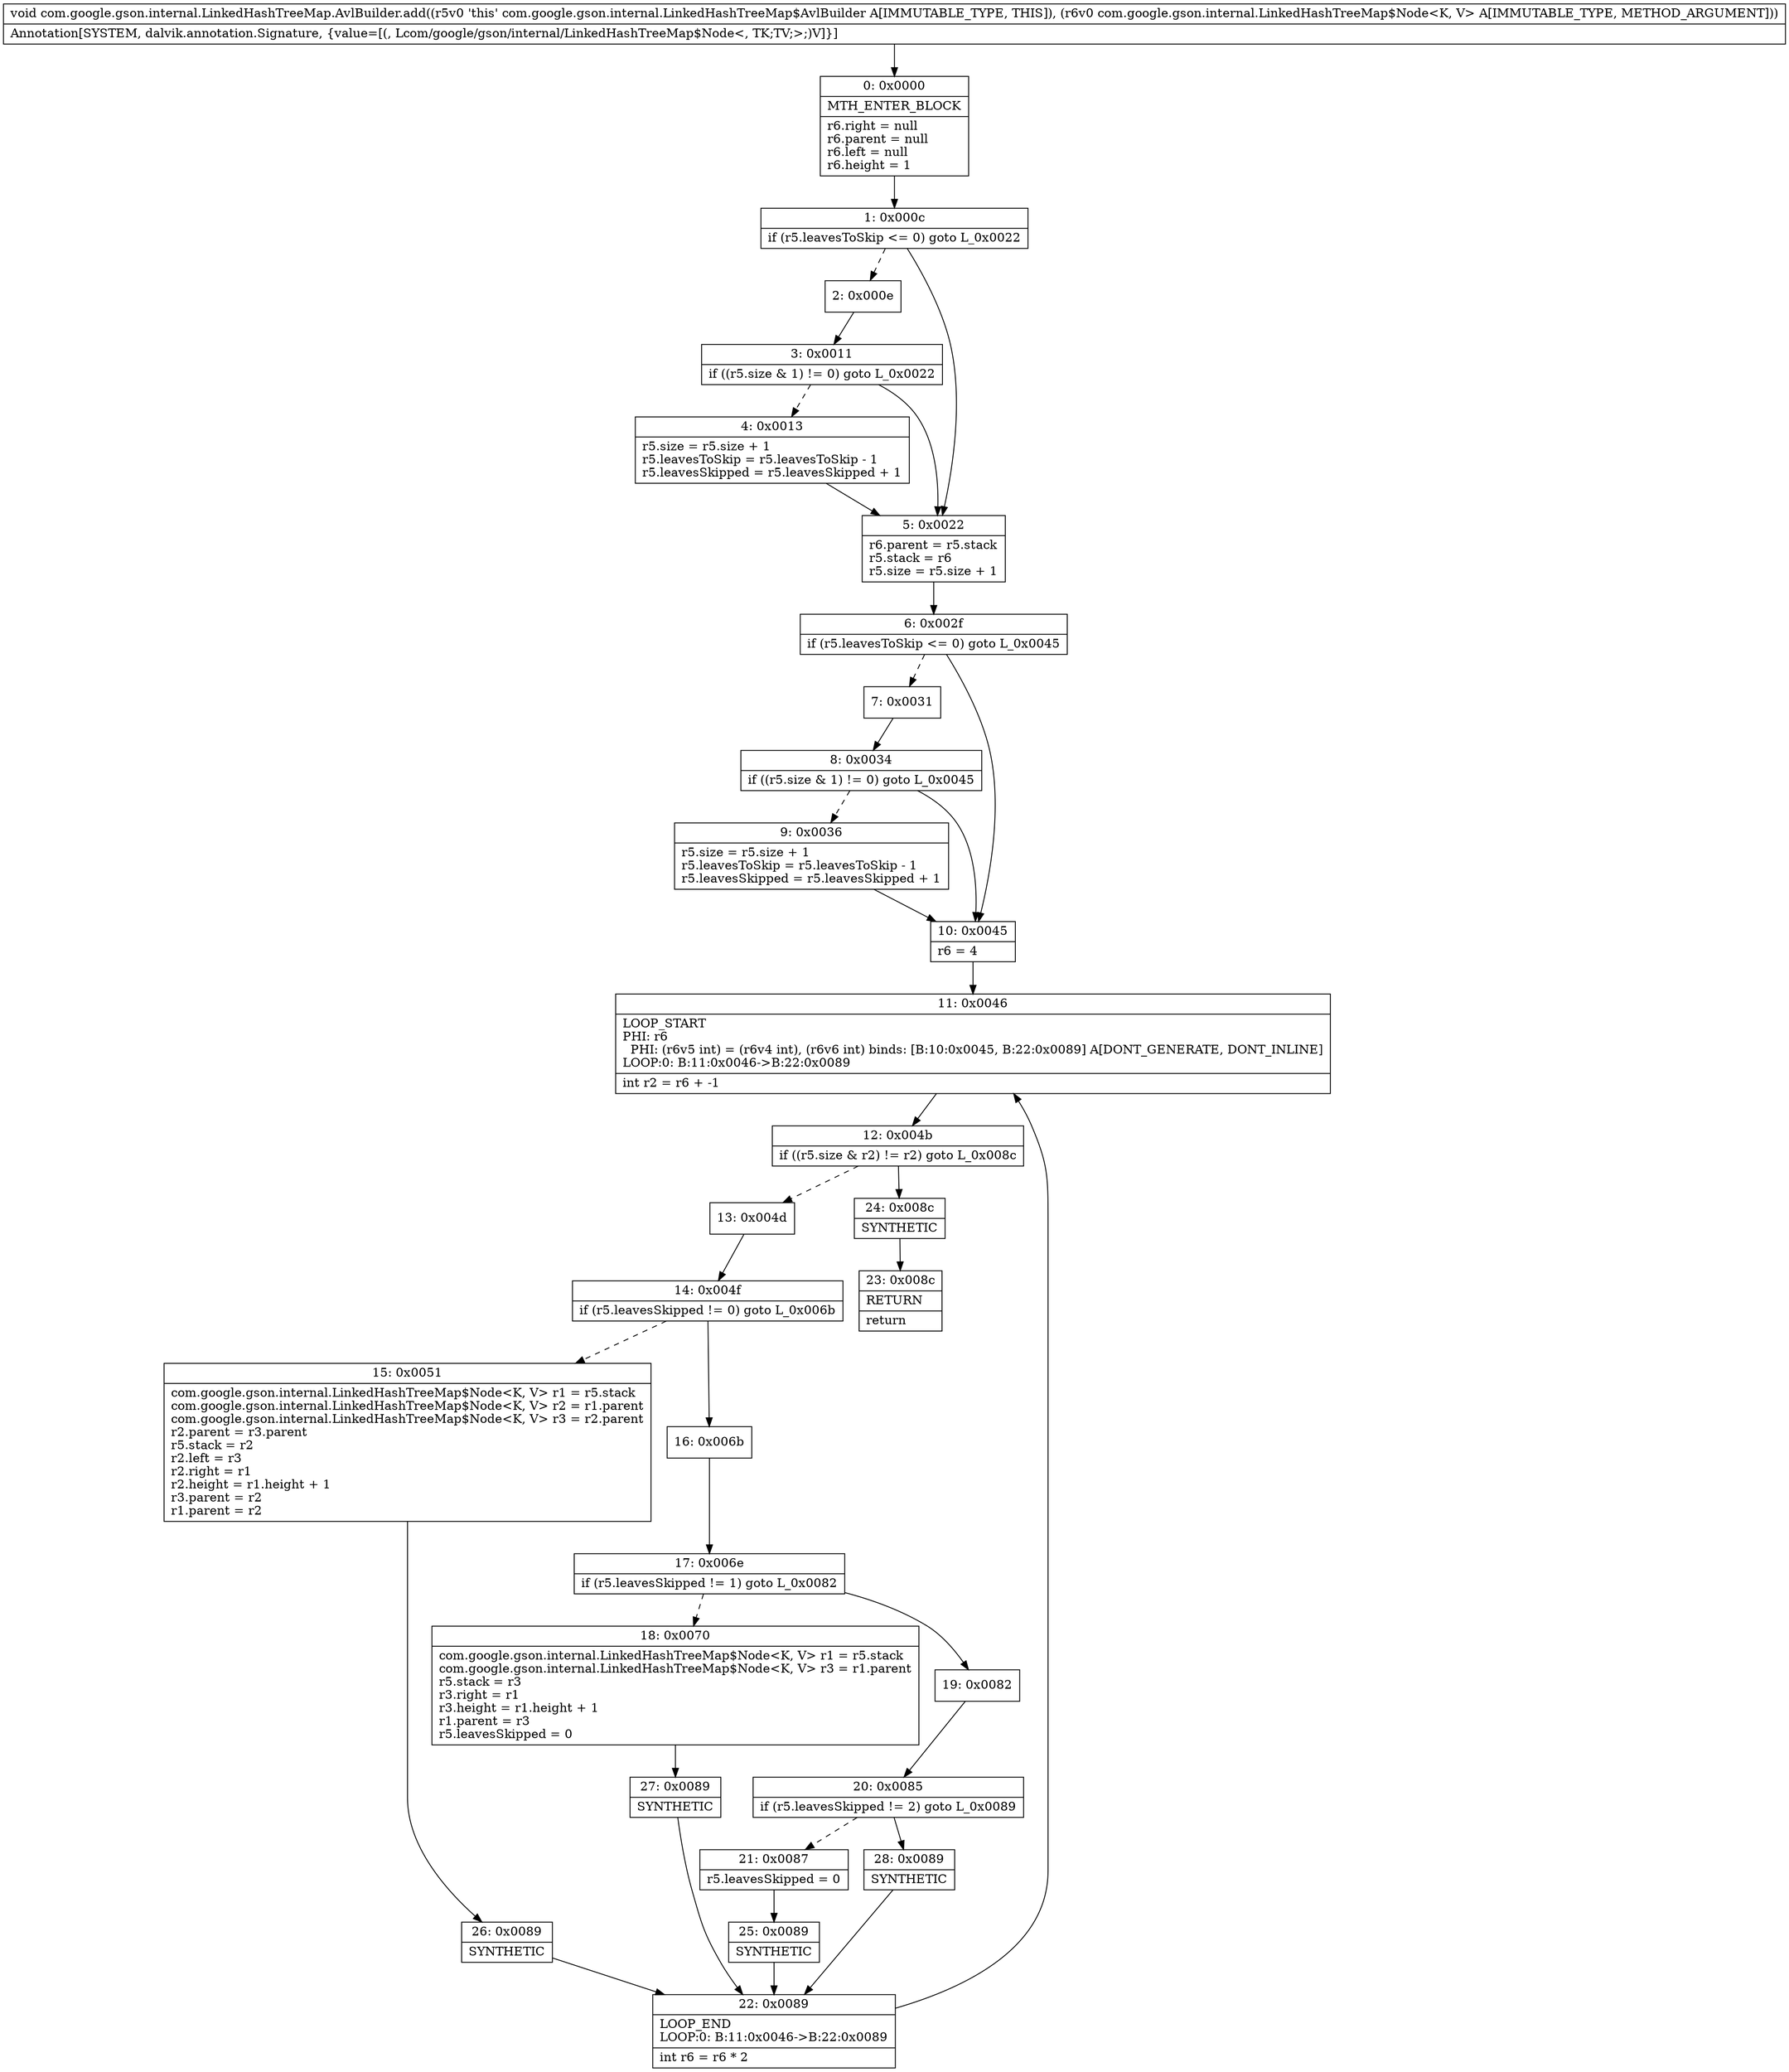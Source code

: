 digraph "CFG forcom.google.gson.internal.LinkedHashTreeMap.AvlBuilder.add(Lcom\/google\/gson\/internal\/LinkedHashTreeMap$Node;)V" {
Node_0 [shape=record,label="{0\:\ 0x0000|MTH_ENTER_BLOCK\l|r6.right = null\lr6.parent = null\lr6.left = null\lr6.height = 1\l}"];
Node_1 [shape=record,label="{1\:\ 0x000c|if (r5.leavesToSkip \<= 0) goto L_0x0022\l}"];
Node_2 [shape=record,label="{2\:\ 0x000e}"];
Node_3 [shape=record,label="{3\:\ 0x0011|if ((r5.size & 1) != 0) goto L_0x0022\l}"];
Node_4 [shape=record,label="{4\:\ 0x0013|r5.size = r5.size + 1\lr5.leavesToSkip = r5.leavesToSkip \- 1\lr5.leavesSkipped = r5.leavesSkipped + 1\l}"];
Node_5 [shape=record,label="{5\:\ 0x0022|r6.parent = r5.stack\lr5.stack = r6\lr5.size = r5.size + 1\l}"];
Node_6 [shape=record,label="{6\:\ 0x002f|if (r5.leavesToSkip \<= 0) goto L_0x0045\l}"];
Node_7 [shape=record,label="{7\:\ 0x0031}"];
Node_8 [shape=record,label="{8\:\ 0x0034|if ((r5.size & 1) != 0) goto L_0x0045\l}"];
Node_9 [shape=record,label="{9\:\ 0x0036|r5.size = r5.size + 1\lr5.leavesToSkip = r5.leavesToSkip \- 1\lr5.leavesSkipped = r5.leavesSkipped + 1\l}"];
Node_10 [shape=record,label="{10\:\ 0x0045|r6 = 4\l}"];
Node_11 [shape=record,label="{11\:\ 0x0046|LOOP_START\lPHI: r6 \l  PHI: (r6v5 int) = (r6v4 int), (r6v6 int) binds: [B:10:0x0045, B:22:0x0089] A[DONT_GENERATE, DONT_INLINE]\lLOOP:0: B:11:0x0046\-\>B:22:0x0089\l|int r2 = r6 + \-1\l}"];
Node_12 [shape=record,label="{12\:\ 0x004b|if ((r5.size & r2) != r2) goto L_0x008c\l}"];
Node_13 [shape=record,label="{13\:\ 0x004d}"];
Node_14 [shape=record,label="{14\:\ 0x004f|if (r5.leavesSkipped != 0) goto L_0x006b\l}"];
Node_15 [shape=record,label="{15\:\ 0x0051|com.google.gson.internal.LinkedHashTreeMap$Node\<K, V\> r1 = r5.stack\lcom.google.gson.internal.LinkedHashTreeMap$Node\<K, V\> r2 = r1.parent\lcom.google.gson.internal.LinkedHashTreeMap$Node\<K, V\> r3 = r2.parent\lr2.parent = r3.parent\lr5.stack = r2\lr2.left = r3\lr2.right = r1\lr2.height = r1.height + 1\lr3.parent = r2\lr1.parent = r2\l}"];
Node_16 [shape=record,label="{16\:\ 0x006b}"];
Node_17 [shape=record,label="{17\:\ 0x006e|if (r5.leavesSkipped != 1) goto L_0x0082\l}"];
Node_18 [shape=record,label="{18\:\ 0x0070|com.google.gson.internal.LinkedHashTreeMap$Node\<K, V\> r1 = r5.stack\lcom.google.gson.internal.LinkedHashTreeMap$Node\<K, V\> r3 = r1.parent\lr5.stack = r3\lr3.right = r1\lr3.height = r1.height + 1\lr1.parent = r3\lr5.leavesSkipped = 0\l}"];
Node_19 [shape=record,label="{19\:\ 0x0082}"];
Node_20 [shape=record,label="{20\:\ 0x0085|if (r5.leavesSkipped != 2) goto L_0x0089\l}"];
Node_21 [shape=record,label="{21\:\ 0x0087|r5.leavesSkipped = 0\l}"];
Node_22 [shape=record,label="{22\:\ 0x0089|LOOP_END\lLOOP:0: B:11:0x0046\-\>B:22:0x0089\l|int r6 = r6 * 2\l}"];
Node_23 [shape=record,label="{23\:\ 0x008c|RETURN\l|return\l}"];
Node_24 [shape=record,label="{24\:\ 0x008c|SYNTHETIC\l}"];
Node_25 [shape=record,label="{25\:\ 0x0089|SYNTHETIC\l}"];
Node_26 [shape=record,label="{26\:\ 0x0089|SYNTHETIC\l}"];
Node_27 [shape=record,label="{27\:\ 0x0089|SYNTHETIC\l}"];
Node_28 [shape=record,label="{28\:\ 0x0089|SYNTHETIC\l}"];
MethodNode[shape=record,label="{void com.google.gson.internal.LinkedHashTreeMap.AvlBuilder.add((r5v0 'this' com.google.gson.internal.LinkedHashTreeMap$AvlBuilder A[IMMUTABLE_TYPE, THIS]), (r6v0 com.google.gson.internal.LinkedHashTreeMap$Node\<K, V\> A[IMMUTABLE_TYPE, METHOD_ARGUMENT]))  | Annotation[SYSTEM, dalvik.annotation.Signature, \{value=[(, Lcom\/google\/gson\/internal\/LinkedHashTreeMap$Node\<, TK;TV;\>;)V]\}]\l}"];
MethodNode -> Node_0;
Node_0 -> Node_1;
Node_1 -> Node_2[style=dashed];
Node_1 -> Node_5;
Node_2 -> Node_3;
Node_3 -> Node_4[style=dashed];
Node_3 -> Node_5;
Node_4 -> Node_5;
Node_5 -> Node_6;
Node_6 -> Node_7[style=dashed];
Node_6 -> Node_10;
Node_7 -> Node_8;
Node_8 -> Node_9[style=dashed];
Node_8 -> Node_10;
Node_9 -> Node_10;
Node_10 -> Node_11;
Node_11 -> Node_12;
Node_12 -> Node_13[style=dashed];
Node_12 -> Node_24;
Node_13 -> Node_14;
Node_14 -> Node_15[style=dashed];
Node_14 -> Node_16;
Node_15 -> Node_26;
Node_16 -> Node_17;
Node_17 -> Node_18[style=dashed];
Node_17 -> Node_19;
Node_18 -> Node_27;
Node_19 -> Node_20;
Node_20 -> Node_21[style=dashed];
Node_20 -> Node_28;
Node_21 -> Node_25;
Node_22 -> Node_11;
Node_24 -> Node_23;
Node_25 -> Node_22;
Node_26 -> Node_22;
Node_27 -> Node_22;
Node_28 -> Node_22;
}

